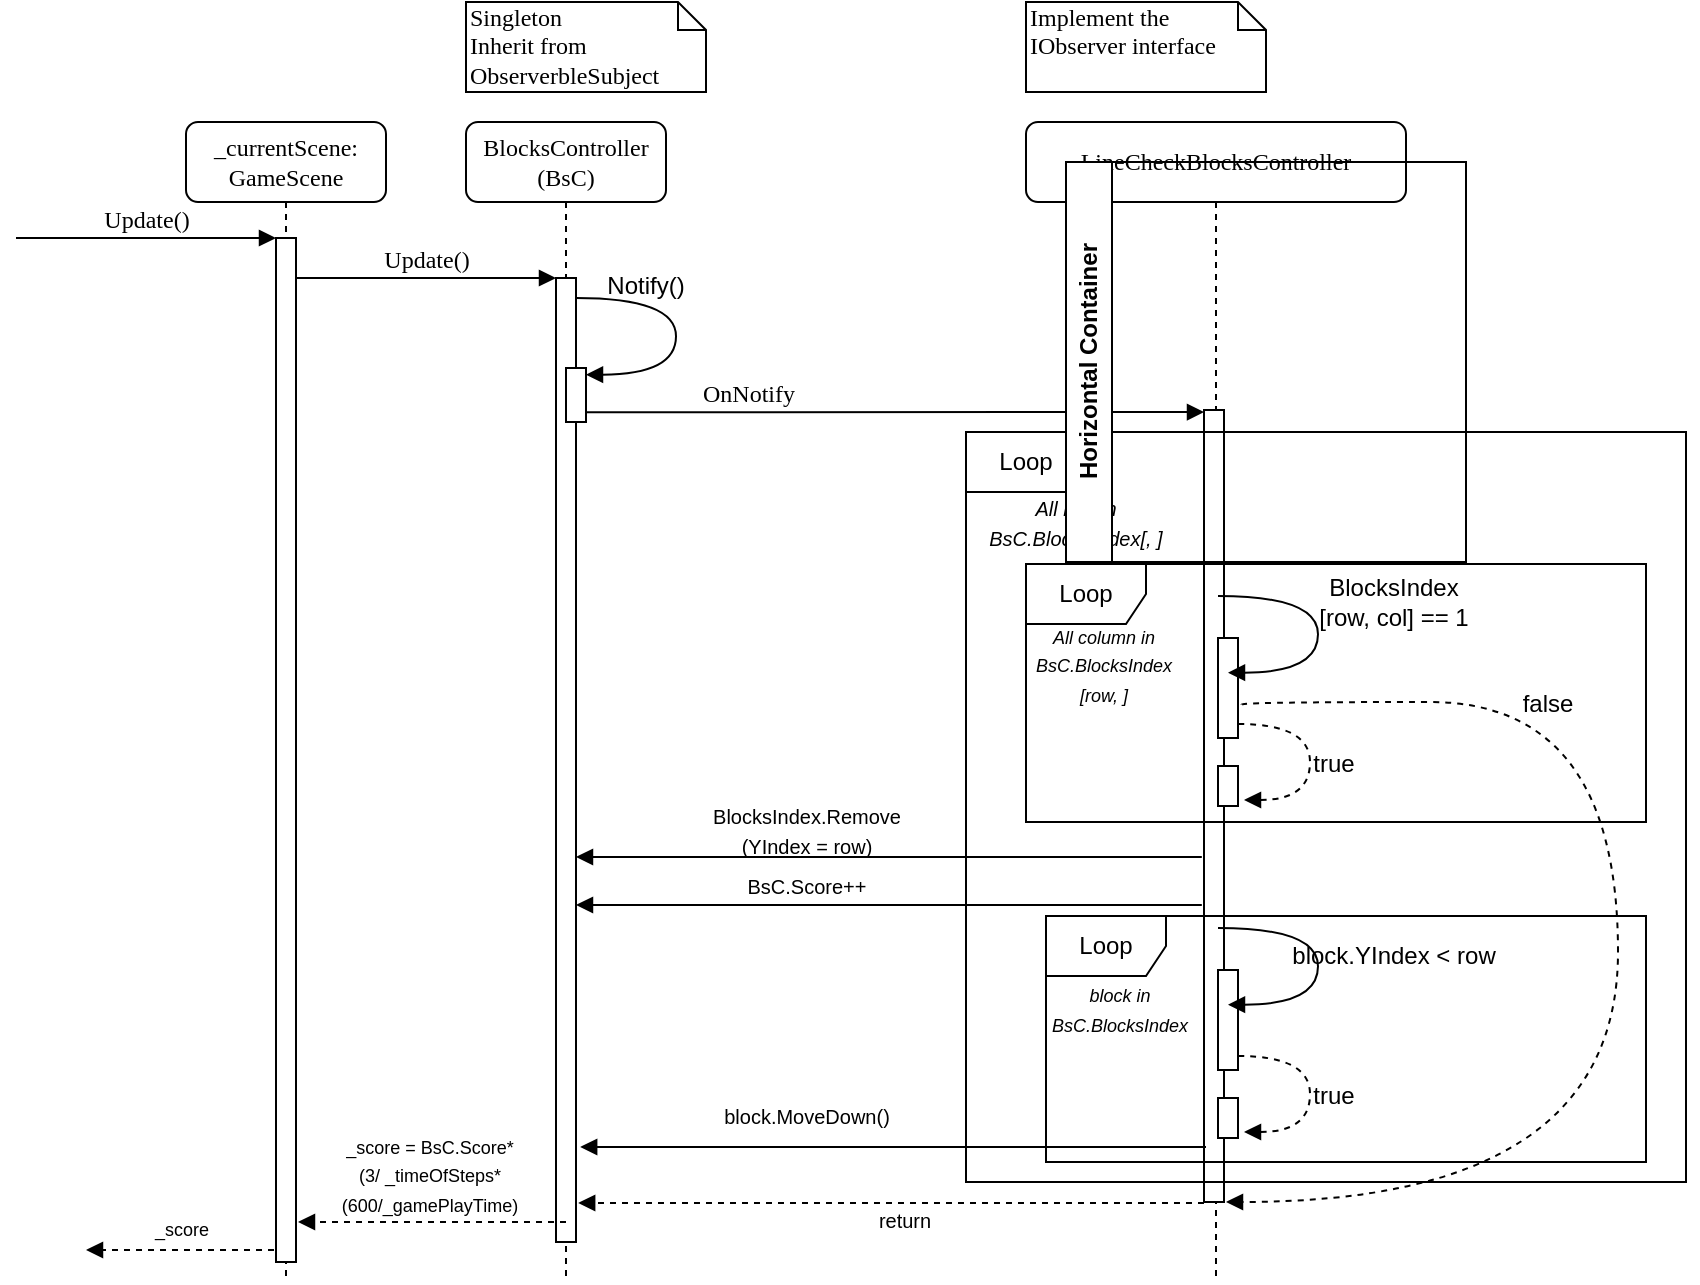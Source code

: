 <mxfile version="21.3.2" type="device">
  <diagram name="Page-1" id="13e1069c-82ec-6db2-03f1-153e76fe0fe0">
    <mxGraphModel dx="1615" dy="865" grid="1" gridSize="10" guides="1" tooltips="1" connect="1" arrows="1" fold="1" page="1" pageScale="1" pageWidth="1100" pageHeight="850" background="none" math="0" shadow="0">
      <root>
        <mxCell id="0" />
        <mxCell id="1" parent="0" />
        <mxCell id="7baba1c4bc27f4b0-2" value="BlocksController (BsC)" style="shape=umlLifeline;perimeter=lifelinePerimeter;whiteSpace=wrap;html=1;container=1;collapsible=0;recursiveResize=0;outlineConnect=0;rounded=1;shadow=0;comic=0;labelBackgroundColor=none;strokeWidth=1;fontFamily=Verdana;fontSize=12;align=center;" parent="1" vertex="1">
          <mxGeometry x="240" y="80" width="100" height="580" as="geometry" />
        </mxCell>
        <mxCell id="7baba1c4bc27f4b0-10" value="" style="html=1;points=[];perimeter=orthogonalPerimeter;rounded=0;shadow=0;comic=0;labelBackgroundColor=none;strokeWidth=1;fontFamily=Verdana;fontSize=12;align=center;" parent="7baba1c4bc27f4b0-2" vertex="1">
          <mxGeometry x="45" y="78" width="10" height="482" as="geometry" />
        </mxCell>
        <mxCell id="zbMBryDadHEK504ndSh6-4" value="" style="html=1;points=[];perimeter=orthogonalPerimeter;rounded=0;shadow=0;comic=0;labelBackgroundColor=none;strokeWidth=1;fontFamily=Verdana;fontSize=12;align=center;" vertex="1" parent="7baba1c4bc27f4b0-2">
          <mxGeometry x="50" y="123" width="10" height="27" as="geometry" />
        </mxCell>
        <mxCell id="zbMBryDadHEK504ndSh6-41" value="" style="html=1;verticalAlign=bottom;endArrow=block;entryX=0;entryY=0;labelBackgroundColor=none;fontFamily=Verdana;fontSize=12;edgeStyle=elbowEdgeStyle;elbow=vertical;dashed=1;" edge="1" parent="7baba1c4bc27f4b0-2">
          <mxGeometry x="-0.48" relative="1" as="geometry">
            <mxPoint x="50" y="550" as="sourcePoint" />
            <mxPoint x="-84.0" y="550.139" as="targetPoint" />
            <mxPoint x="1" as="offset" />
          </mxGeometry>
        </mxCell>
        <mxCell id="7baba1c4bc27f4b0-3" value="LineCheckBlocksController" style="shape=umlLifeline;perimeter=lifelinePerimeter;whiteSpace=wrap;html=1;container=1;collapsible=0;recursiveResize=0;outlineConnect=0;rounded=1;shadow=0;comic=0;labelBackgroundColor=none;strokeWidth=1;fontFamily=Verdana;fontSize=12;align=center;" parent="1" vertex="1">
          <mxGeometry x="520" y="80" width="190" height="580" as="geometry" />
        </mxCell>
        <mxCell id="7baba1c4bc27f4b0-13" value="" style="html=1;points=[];perimeter=orthogonalPerimeter;rounded=0;shadow=0;comic=0;labelBackgroundColor=none;strokeWidth=1;fontFamily=Verdana;fontSize=12;align=center;" parent="7baba1c4bc27f4b0-3" vertex="1">
          <mxGeometry x="89" y="144" width="10" height="396" as="geometry" />
        </mxCell>
        <mxCell id="zbMBryDadHEK504ndSh6-29" value="Loop" style="shape=umlFrame;whiteSpace=wrap;html=1;pointerEvents=0;" vertex="1" parent="7baba1c4bc27f4b0-3">
          <mxGeometry x="10" y="397" width="300" height="123" as="geometry" />
        </mxCell>
        <mxCell id="7baba1c4bc27f4b0-8" value="_currentScene:&lt;br&gt;GameScene" style="shape=umlLifeline;perimeter=lifelinePerimeter;whiteSpace=wrap;html=1;container=1;collapsible=0;recursiveResize=0;outlineConnect=0;rounded=1;shadow=0;comic=0;labelBackgroundColor=none;strokeWidth=1;fontFamily=Verdana;fontSize=12;align=center;" parent="1" vertex="1">
          <mxGeometry x="100" y="80" width="100" height="580" as="geometry" />
        </mxCell>
        <mxCell id="7baba1c4bc27f4b0-9" value="" style="html=1;points=[];perimeter=orthogonalPerimeter;rounded=0;shadow=0;comic=0;labelBackgroundColor=none;strokeWidth=1;fontFamily=Verdana;fontSize=12;align=center;" parent="7baba1c4bc27f4b0-8" vertex="1">
          <mxGeometry x="45" y="58" width="10" height="512" as="geometry" />
        </mxCell>
        <mxCell id="zbMBryDadHEK504ndSh6-3" value="Update()" style="html=1;verticalAlign=bottom;endArrow=block;entryX=0;entryY=0;labelBackgroundColor=none;fontFamily=Verdana;fontSize=12;edgeStyle=elbowEdgeStyle;elbow=vertical;" edge="1" parent="7baba1c4bc27f4b0-8">
          <mxGeometry relative="1" as="geometry">
            <mxPoint x="-85" y="58" as="sourcePoint" />
            <mxPoint x="45" y="58" as="targetPoint" />
          </mxGeometry>
        </mxCell>
        <mxCell id="7baba1c4bc27f4b0-11" value="Update()" style="html=1;verticalAlign=bottom;endArrow=block;entryX=0;entryY=0;labelBackgroundColor=none;fontFamily=Verdana;fontSize=12;edgeStyle=elbowEdgeStyle;elbow=vertical;" parent="1" source="7baba1c4bc27f4b0-9" target="7baba1c4bc27f4b0-10" edge="1">
          <mxGeometry relative="1" as="geometry">
            <mxPoint x="220" y="168" as="sourcePoint" />
          </mxGeometry>
        </mxCell>
        <mxCell id="7baba1c4bc27f4b0-14" value="OnNotify" style="html=1;verticalAlign=bottom;endArrow=block;entryX=0;entryY=0;labelBackgroundColor=none;fontFamily=Verdana;fontSize=12;edgeStyle=elbowEdgeStyle;elbow=vertical;" parent="1" edge="1">
          <mxGeometry x="-0.48" relative="1" as="geometry">
            <mxPoint x="300" y="225.143" as="sourcePoint" />
            <mxPoint x="609" y="225.0" as="targetPoint" />
            <mxPoint x="1" as="offset" />
          </mxGeometry>
        </mxCell>
        <mxCell id="7baba1c4bc27f4b0-41" value="Singleton&lt;br&gt;Inherit from ObserverbleSubject" style="shape=note;whiteSpace=wrap;html=1;size=14;verticalAlign=top;align=left;spacingTop=-6;rounded=0;shadow=0;comic=0;labelBackgroundColor=none;strokeWidth=1;fontFamily=Verdana;fontSize=12" parent="1" vertex="1">
          <mxGeometry x="240" y="20" width="120" height="45" as="geometry" />
        </mxCell>
        <mxCell id="zbMBryDadHEK504ndSh6-2" value="Implement the IObserver interface" style="shape=note;whiteSpace=wrap;html=1;size=14;verticalAlign=top;align=left;spacingTop=-6;rounded=0;shadow=0;comic=0;labelBackgroundColor=none;strokeWidth=1;fontFamily=Verdana;fontSize=12" vertex="1" parent="1">
          <mxGeometry x="520" y="20" width="120" height="45" as="geometry" />
        </mxCell>
        <mxCell id="zbMBryDadHEK504ndSh6-5" value="" style="html=1;verticalAlign=bottom;endArrow=block;labelBackgroundColor=none;fontFamily=Verdana;fontSize=12;elbow=vertical;edgeStyle=orthogonalEdgeStyle;curved=1;entryX=1;entryY=0.286;entryPerimeter=0;exitX=1.038;exitY=0.345;exitPerimeter=0;" edge="1" parent="1">
          <mxGeometry relative="1" as="geometry">
            <mxPoint x="295.003" y="168.0" as="sourcePoint" />
            <mxPoint x="300.003" y="206.333" as="targetPoint" />
            <Array as="points">
              <mxPoint x="345" y="168" />
              <mxPoint x="345" y="206" />
            </Array>
          </mxGeometry>
        </mxCell>
        <mxCell id="zbMBryDadHEK504ndSh6-6" value="Notify()" style="text;html=1;strokeColor=none;fillColor=none;align=center;verticalAlign=middle;whiteSpace=wrap;rounded=0;" vertex="1" parent="1">
          <mxGeometry x="300" y="147" width="60" height="30" as="geometry" />
        </mxCell>
        <mxCell id="zbMBryDadHEK504ndSh6-8" value="Loop" style="shape=umlFrame;whiteSpace=wrap;html=1;pointerEvents=0;" vertex="1" parent="1">
          <mxGeometry x="490" y="235" width="360" height="375" as="geometry" />
        </mxCell>
        <mxCell id="zbMBryDadHEK504ndSh6-9" value="&lt;i&gt;&lt;font style=&quot;font-size: 10px;&quot;&gt;All row in BsC.BlocksIndex[, ]&lt;/font&gt;&lt;/i&gt;" style="text;html=1;strokeColor=none;fillColor=none;align=center;verticalAlign=middle;whiteSpace=wrap;rounded=0;" vertex="1" parent="1">
          <mxGeometry x="500" y="265" width="90" height="30" as="geometry" />
        </mxCell>
        <mxCell id="zbMBryDadHEK504ndSh6-10" value="Loop" style="shape=umlFrame;whiteSpace=wrap;html=1;pointerEvents=0;" vertex="1" parent="1">
          <mxGeometry x="520" y="301" width="310" height="129" as="geometry" />
        </mxCell>
        <mxCell id="zbMBryDadHEK504ndSh6-11" value="&lt;i style=&quot;font-size: 9px;&quot;&gt;&lt;font style=&quot;font-size: 9px;&quot;&gt;All column in BsC.BlocksIndex&lt;br&gt;[row, ]&lt;/font&gt;&lt;/i&gt;" style="text;html=1;strokeColor=none;fillColor=none;align=center;verticalAlign=middle;whiteSpace=wrap;rounded=0;" vertex="1" parent="1">
          <mxGeometry x="514" y="336" width="90" height="30" as="geometry" />
        </mxCell>
        <mxCell id="zbMBryDadHEK504ndSh6-12" value="" style="html=1;points=[];perimeter=orthogonalPerimeter;rounded=0;shadow=0;comic=0;labelBackgroundColor=none;strokeWidth=1;fontFamily=Verdana;fontSize=12;align=center;" vertex="1" parent="1">
          <mxGeometry x="616" y="338" width="10" height="50" as="geometry" />
        </mxCell>
        <mxCell id="zbMBryDadHEK504ndSh6-13" value="" style="html=1;verticalAlign=bottom;endArrow=block;labelBackgroundColor=none;fontFamily=Verdana;fontSize=12;elbow=vertical;edgeStyle=orthogonalEdgeStyle;curved=1;entryX=1;entryY=0.286;entryPerimeter=0;exitX=1.038;exitY=0.345;exitPerimeter=0;" edge="1" parent="1">
          <mxGeometry relative="1" as="geometry">
            <mxPoint x="616.003" y="317.0" as="sourcePoint" />
            <mxPoint x="621.003" y="355.333" as="targetPoint" />
            <Array as="points">
              <mxPoint x="666" y="317" />
              <mxPoint x="666" y="355" />
            </Array>
          </mxGeometry>
        </mxCell>
        <mxCell id="zbMBryDadHEK504ndSh6-14" value="BlocksIndex&lt;br&gt;[row, col] == 1" style="text;html=1;strokeColor=none;fillColor=none;align=center;verticalAlign=middle;whiteSpace=wrap;rounded=0;" vertex="1" parent="1">
          <mxGeometry x="629" y="308" width="150" height="23" as="geometry" />
        </mxCell>
        <mxCell id="zbMBryDadHEK504ndSh6-15" value="" style="html=1;verticalAlign=bottom;endArrow=block;labelBackgroundColor=none;fontFamily=Verdana;fontSize=12;elbow=vertical;edgeStyle=orthogonalEdgeStyle;curved=1;dashed=1;" edge="1" parent="1">
          <mxGeometry relative="1" as="geometry">
            <mxPoint x="626" y="381" as="sourcePoint" />
            <mxPoint x="629" y="419" as="targetPoint" />
            <Array as="points">
              <mxPoint x="662" y="381" />
              <mxPoint x="662" y="419" />
            </Array>
          </mxGeometry>
        </mxCell>
        <mxCell id="zbMBryDadHEK504ndSh6-16" value="true" style="text;html=1;strokeColor=none;fillColor=none;align=center;verticalAlign=middle;whiteSpace=wrap;rounded=0;" vertex="1" parent="1">
          <mxGeometry x="599" y="389" width="150" height="23" as="geometry" />
        </mxCell>
        <mxCell id="zbMBryDadHEK504ndSh6-17" value="" style="html=1;points=[];perimeter=orthogonalPerimeter;rounded=0;shadow=0;comic=0;labelBackgroundColor=none;strokeWidth=1;fontFamily=Verdana;fontSize=12;align=center;" vertex="1" parent="1">
          <mxGeometry x="616" y="402" width="10" height="20" as="geometry" />
        </mxCell>
        <mxCell id="zbMBryDadHEK504ndSh6-19" value="" style="html=1;verticalAlign=bottom;endArrow=block;labelBackgroundColor=none;fontFamily=Verdana;fontSize=12;elbow=vertical;edgeStyle=orthogonalEdgeStyle;curved=1;dashed=1;exitX=1.162;exitY=0.666;exitDx=0;exitDy=0;exitPerimeter=0;" edge="1" parent="1" source="zbMBryDadHEK504ndSh6-12">
          <mxGeometry relative="1" as="geometry">
            <mxPoint x="642.48" y="385" as="sourcePoint" />
            <mxPoint x="620" y="620" as="targetPoint" />
            <Array as="points">
              <mxPoint x="628" y="370" />
              <mxPoint x="816" y="370" />
              <mxPoint x="816" y="620" />
              <mxPoint x="620" y="620" />
            </Array>
          </mxGeometry>
        </mxCell>
        <mxCell id="zbMBryDadHEK504ndSh6-20" value="false" style="text;html=1;strokeColor=none;fillColor=none;align=center;verticalAlign=middle;whiteSpace=wrap;rounded=0;" vertex="1" parent="1">
          <mxGeometry x="706" y="359.5" width="150" height="23" as="geometry" />
        </mxCell>
        <mxCell id="zbMBryDadHEK504ndSh6-23" value="&lt;font style=&quot;font-size: 10px;&quot;&gt;BlocksIndex.Remove&lt;br&gt;(YIndex = row)&lt;/font&gt;" style="text;html=1;strokeColor=none;fillColor=none;align=center;verticalAlign=middle;whiteSpace=wrap;rounded=0;" vertex="1" parent="1">
          <mxGeometry x="370" y="422" width="81" height="23" as="geometry" />
        </mxCell>
        <mxCell id="zbMBryDadHEK504ndSh6-26" value="&lt;span style=&quot;font-size: 10px;&quot;&gt;BsC.Score++&lt;/span&gt;" style="text;html=1;strokeColor=none;fillColor=none;align=center;verticalAlign=middle;whiteSpace=wrap;rounded=0;" vertex="1" parent="1">
          <mxGeometry x="370" y="450" width="81" height="23" as="geometry" />
        </mxCell>
        <mxCell id="zbMBryDadHEK504ndSh6-27" value="" style="html=1;verticalAlign=bottom;endArrow=block;entryX=0;entryY=0;labelBackgroundColor=none;fontFamily=Verdana;fontSize=12;edgeStyle=elbowEdgeStyle;elbow=vertical;exitX=-0.109;exitY=0.61;exitDx=0;exitDy=0;exitPerimeter=0;" edge="1" parent="1">
          <mxGeometry x="-0.48" relative="1" as="geometry">
            <mxPoint x="607.91" y="447.56" as="sourcePoint" />
            <mxPoint x="295" y="447.139" as="targetPoint" />
            <mxPoint x="1" as="offset" />
          </mxGeometry>
        </mxCell>
        <mxCell id="zbMBryDadHEK504ndSh6-28" value="" style="html=1;verticalAlign=bottom;endArrow=block;entryX=0;entryY=0;labelBackgroundColor=none;fontFamily=Verdana;fontSize=12;edgeStyle=elbowEdgeStyle;elbow=vertical;exitX=-0.109;exitY=0.61;exitDx=0;exitDy=0;exitPerimeter=0;" edge="1" parent="1">
          <mxGeometry x="-0.48" relative="1" as="geometry">
            <mxPoint x="607.91" y="471.56" as="sourcePoint" />
            <mxPoint x="295" y="471.139" as="targetPoint" />
            <mxPoint x="1" as="offset" />
          </mxGeometry>
        </mxCell>
        <mxCell id="zbMBryDadHEK504ndSh6-30" value="&lt;i style=&quot;font-size: 9px;&quot;&gt;&lt;font style=&quot;font-size: 9px;&quot;&gt;block in BsC.BlocksIndex&lt;br&gt;&lt;/font&gt;&lt;/i&gt;" style="text;html=1;strokeColor=none;fillColor=none;align=center;verticalAlign=middle;whiteSpace=wrap;rounded=0;" vertex="1" parent="1">
          <mxGeometry x="522" y="508" width="90" height="30" as="geometry" />
        </mxCell>
        <mxCell id="zbMBryDadHEK504ndSh6-31" value="" style="html=1;points=[];perimeter=orthogonalPerimeter;rounded=0;shadow=0;comic=0;labelBackgroundColor=none;strokeWidth=1;fontFamily=Verdana;fontSize=12;align=center;" vertex="1" parent="1">
          <mxGeometry x="616" y="504" width="10" height="50" as="geometry" />
        </mxCell>
        <mxCell id="zbMBryDadHEK504ndSh6-32" value="" style="html=1;verticalAlign=bottom;endArrow=block;labelBackgroundColor=none;fontFamily=Verdana;fontSize=12;elbow=vertical;edgeStyle=orthogonalEdgeStyle;curved=1;entryX=1;entryY=0.286;entryPerimeter=0;exitX=1.038;exitY=0.345;exitPerimeter=0;" edge="1" parent="1">
          <mxGeometry relative="1" as="geometry">
            <mxPoint x="616.003" y="483.0" as="sourcePoint" />
            <mxPoint x="621.003" y="521.333" as="targetPoint" />
            <Array as="points">
              <mxPoint x="666" y="483" />
              <mxPoint x="666" y="521" />
            </Array>
          </mxGeometry>
        </mxCell>
        <mxCell id="zbMBryDadHEK504ndSh6-33" value="block.YIndex &amp;lt; row" style="text;html=1;strokeColor=none;fillColor=none;align=center;verticalAlign=middle;whiteSpace=wrap;rounded=0;" vertex="1" parent="1">
          <mxGeometry x="629" y="485" width="150" height="23" as="geometry" />
        </mxCell>
        <mxCell id="zbMBryDadHEK504ndSh6-34" value="" style="html=1;verticalAlign=bottom;endArrow=block;labelBackgroundColor=none;fontFamily=Verdana;fontSize=12;elbow=vertical;edgeStyle=orthogonalEdgeStyle;curved=1;dashed=1;" edge="1" parent="1">
          <mxGeometry relative="1" as="geometry">
            <mxPoint x="626" y="547" as="sourcePoint" />
            <mxPoint x="629" y="585" as="targetPoint" />
            <Array as="points">
              <mxPoint x="662" y="547" />
              <mxPoint x="662" y="585" />
            </Array>
          </mxGeometry>
        </mxCell>
        <mxCell id="zbMBryDadHEK504ndSh6-35" value="true" style="text;html=1;strokeColor=none;fillColor=none;align=center;verticalAlign=middle;whiteSpace=wrap;rounded=0;" vertex="1" parent="1">
          <mxGeometry x="599" y="555" width="150" height="23" as="geometry" />
        </mxCell>
        <mxCell id="zbMBryDadHEK504ndSh6-36" value="" style="html=1;points=[];perimeter=orthogonalPerimeter;rounded=0;shadow=0;comic=0;labelBackgroundColor=none;strokeWidth=1;fontFamily=Verdana;fontSize=12;align=center;" vertex="1" parent="1">
          <mxGeometry x="616" y="568" width="10" height="20" as="geometry" />
        </mxCell>
        <mxCell id="zbMBryDadHEK504ndSh6-37" value="" style="html=1;verticalAlign=bottom;endArrow=block;entryX=0;entryY=0;labelBackgroundColor=none;fontFamily=Verdana;fontSize=12;edgeStyle=elbowEdgeStyle;elbow=vertical;exitX=-0.109;exitY=0.61;exitDx=0;exitDy=0;exitPerimeter=0;" edge="1" parent="1">
          <mxGeometry x="-0.48" relative="1" as="geometry">
            <mxPoint x="610.0" y="592.56" as="sourcePoint" />
            <mxPoint x="297.09" y="592.139" as="targetPoint" />
            <mxPoint x="1" as="offset" />
          </mxGeometry>
        </mxCell>
        <mxCell id="zbMBryDadHEK504ndSh6-38" value="&lt;span style=&quot;font-size: 10px;&quot;&gt;block.MoveDown()&lt;/span&gt;" style="text;html=1;strokeColor=none;fillColor=none;align=center;verticalAlign=middle;whiteSpace=wrap;rounded=0;" vertex="1" parent="1">
          <mxGeometry x="370" y="565" width="81" height="23" as="geometry" />
        </mxCell>
        <mxCell id="zbMBryDadHEK504ndSh6-39" value="" style="html=1;verticalAlign=bottom;endArrow=block;entryX=0;entryY=0;labelBackgroundColor=none;fontFamily=Verdana;fontSize=12;edgeStyle=elbowEdgeStyle;elbow=vertical;exitX=-0.109;exitY=0.61;exitDx=0;exitDy=0;exitPerimeter=0;dashed=1;" edge="1" parent="1">
          <mxGeometry x="-0.48" relative="1" as="geometry">
            <mxPoint x="609.0" y="620.56" as="sourcePoint" />
            <mxPoint x="296.09" y="620.139" as="targetPoint" />
            <mxPoint x="1" as="offset" />
          </mxGeometry>
        </mxCell>
        <mxCell id="zbMBryDadHEK504ndSh6-40" value="&lt;span style=&quot;font-size: 10px;&quot;&gt;return&lt;/span&gt;" style="text;html=1;strokeColor=none;fillColor=none;align=center;verticalAlign=middle;whiteSpace=wrap;rounded=0;" vertex="1" parent="1">
          <mxGeometry x="419" y="617" width="81" height="23" as="geometry" />
        </mxCell>
        <mxCell id="zbMBryDadHEK504ndSh6-42" value="&lt;font style=&quot;font-size: 9px;&quot;&gt;_score = BsC.Score*(3/ _timeOfSteps*(600/_gamePlayTime)&lt;/font&gt;" style="text;html=1;strokeColor=none;fillColor=none;align=center;verticalAlign=middle;whiteSpace=wrap;rounded=0;" vertex="1" parent="1">
          <mxGeometry x="174" y="594" width="96" height="23" as="geometry" />
        </mxCell>
        <mxCell id="zbMBryDadHEK504ndSh6-43" value="" style="html=1;verticalAlign=bottom;endArrow=block;labelBackgroundColor=none;fontFamily=Verdana;fontSize=12;edgeStyle=elbowEdgeStyle;elbow=vertical;dashed=1;" edge="1" parent="1">
          <mxGeometry x="-0.48" relative="1" as="geometry">
            <mxPoint x="144" y="644" as="sourcePoint" />
            <mxPoint x="50" y="644" as="targetPoint" />
            <mxPoint x="1" as="offset" />
          </mxGeometry>
        </mxCell>
        <mxCell id="zbMBryDadHEK504ndSh6-44" value="&lt;font style=&quot;font-size: 9px;&quot;&gt;_score&lt;/font&gt;" style="text;html=1;strokeColor=none;fillColor=none;align=center;verticalAlign=middle;whiteSpace=wrap;rounded=0;" vertex="1" parent="1">
          <mxGeometry x="50" y="621" width="96" height="23" as="geometry" />
        </mxCell>
        <mxCell id="zbMBryDadHEK504ndSh6-45" value="Horizontal Container" style="swimlane;horizontal=0;whiteSpace=wrap;html=1;" vertex="1" parent="1">
          <mxGeometry x="540" y="100" width="200" height="200" as="geometry" />
        </mxCell>
      </root>
    </mxGraphModel>
  </diagram>
</mxfile>
